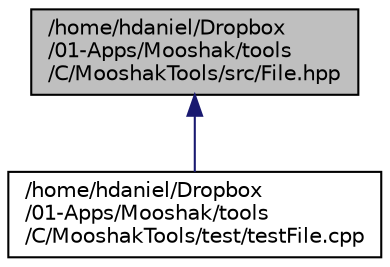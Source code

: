 digraph "/home/hdaniel/Dropbox/01-Apps/Mooshak/tools/C/MooshakTools/src/File.hpp"
{
 // LATEX_PDF_SIZE
  edge [fontname="Helvetica",fontsize="10",labelfontname="Helvetica",labelfontsize="10"];
  node [fontname="Helvetica",fontsize="10",shape=record];
  Node1 [label="/home/hdaniel/Dropbox\l/01-Apps/Mooshak/tools\l/C/MooshakTools/src/File.hpp",height=0.2,width=0.4,color="black", fillcolor="grey75", style="filled", fontcolor="black",tooltip=" "];
  Node1 -> Node2 [dir="back",color="midnightblue",fontsize="10",style="solid",fontname="Helvetica"];
  Node2 [label="/home/hdaniel/Dropbox\l/01-Apps/Mooshak/tools\l/C/MooshakTools/test/testFile.cpp",height=0.2,width=0.4,color="black", fillcolor="white", style="filled",URL="$testFile_8cpp.html",tooltip=" "];
}
